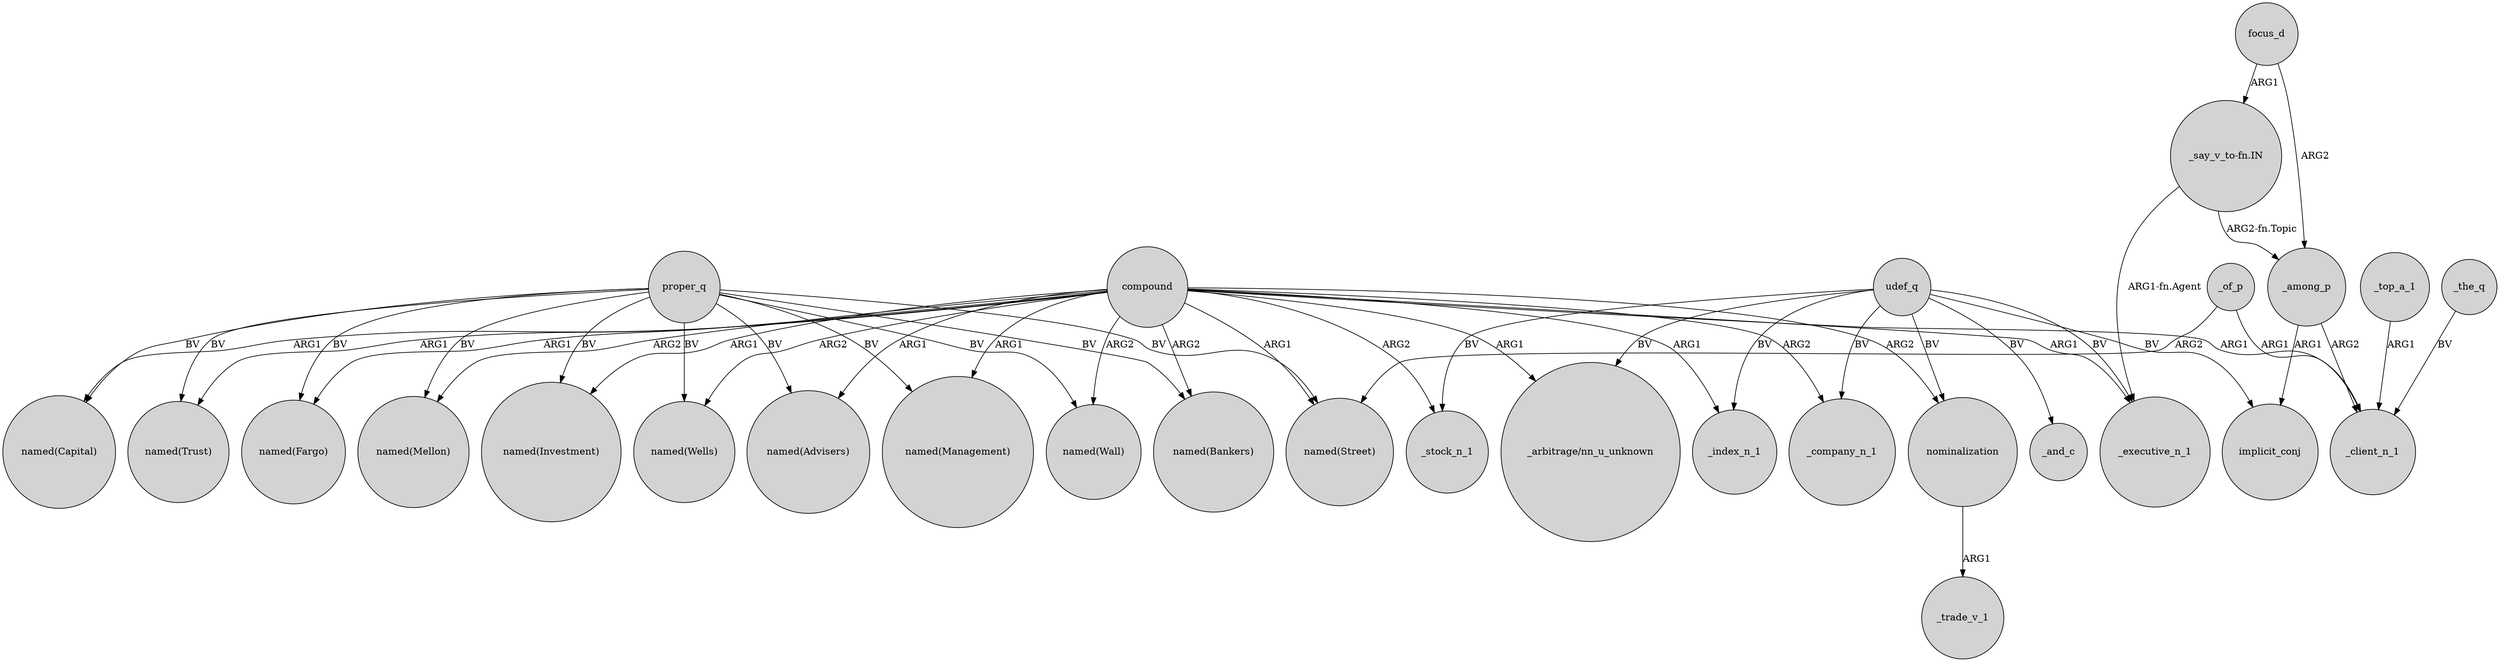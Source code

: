 digraph {
	node [shape=circle style=filled]
	compound -> "named(Bankers)" [label=ARG2]
	proper_q -> "named(Fargo)" [label=BV]
	proper_q -> "named(Capital)" [label=BV]
	udef_q -> _executive_n_1 [label=BV]
	compound -> _client_n_1 [label=ARG1]
	proper_q -> "named(Bankers)" [label=BV]
	compound -> "named(Street)" [label=ARG1]
	proper_q -> "named(Wall)" [label=BV]
	compound -> _company_n_1 [label=ARG2]
	compound -> "named(Fargo)" [label=ARG1]
	compound -> _executive_n_1 [label=ARG1]
	compound -> "named(Trust)" [label=ARG1]
	compound -> nominalization [label=ARG2]
	_among_p -> _client_n_1 [label=ARG2]
	"_say_v_to-fn.IN" -> _among_p [label="ARG2-fn.Topic"]
	udef_q -> _index_n_1 [label=BV]
	nominalization -> _trade_v_1 [label=ARG1]
	udef_q -> implicit_conj [label=BV]
	_of_p -> "named(Street)" [label=ARG2]
	proper_q -> "named(Wells)" [label=BV]
	_among_p -> implicit_conj [label=ARG1]
	compound -> _stock_n_1 [label=ARG2]
	compound -> _index_n_1 [label=ARG1]
	proper_q -> "named(Street)" [label=BV]
	_the_q -> _client_n_1 [label=BV]
	udef_q -> _stock_n_1 [label=BV]
	proper_q -> "named(Trust)" [label=BV]
	compound -> "named(Wall)" [label=ARG2]
	"_say_v_to-fn.IN" -> _executive_n_1 [label="ARG1-fn.Agent"]
	udef_q -> "_arbitrage/nn_u_unknown" [label=BV]
	compound -> "named(Wells)" [label=ARG2]
	proper_q -> "named(Mellon)" [label=BV]
	compound -> "_arbitrage/nn_u_unknown" [label=ARG1]
	_of_p -> _client_n_1 [label=ARG1]
	udef_q -> nominalization [label=BV]
	compound -> "named(Investment)" [label=ARG1]
	proper_q -> "named(Advisers)" [label=BV]
	compound -> "named(Mellon)" [label=ARG2]
	compound -> "named(Management)" [label=ARG1]
	focus_d -> _among_p [label=ARG2]
	compound -> "named(Advisers)" [label=ARG1]
	proper_q -> "named(Investment)" [label=BV]
	udef_q -> _and_c [label=BV]
	udef_q -> _company_n_1 [label=BV]
	proper_q -> "named(Management)" [label=BV]
	focus_d -> "_say_v_to-fn.IN" [label=ARG1]
	compound -> "named(Capital)" [label=ARG1]
	_top_a_1 -> _client_n_1 [label=ARG1]
}
